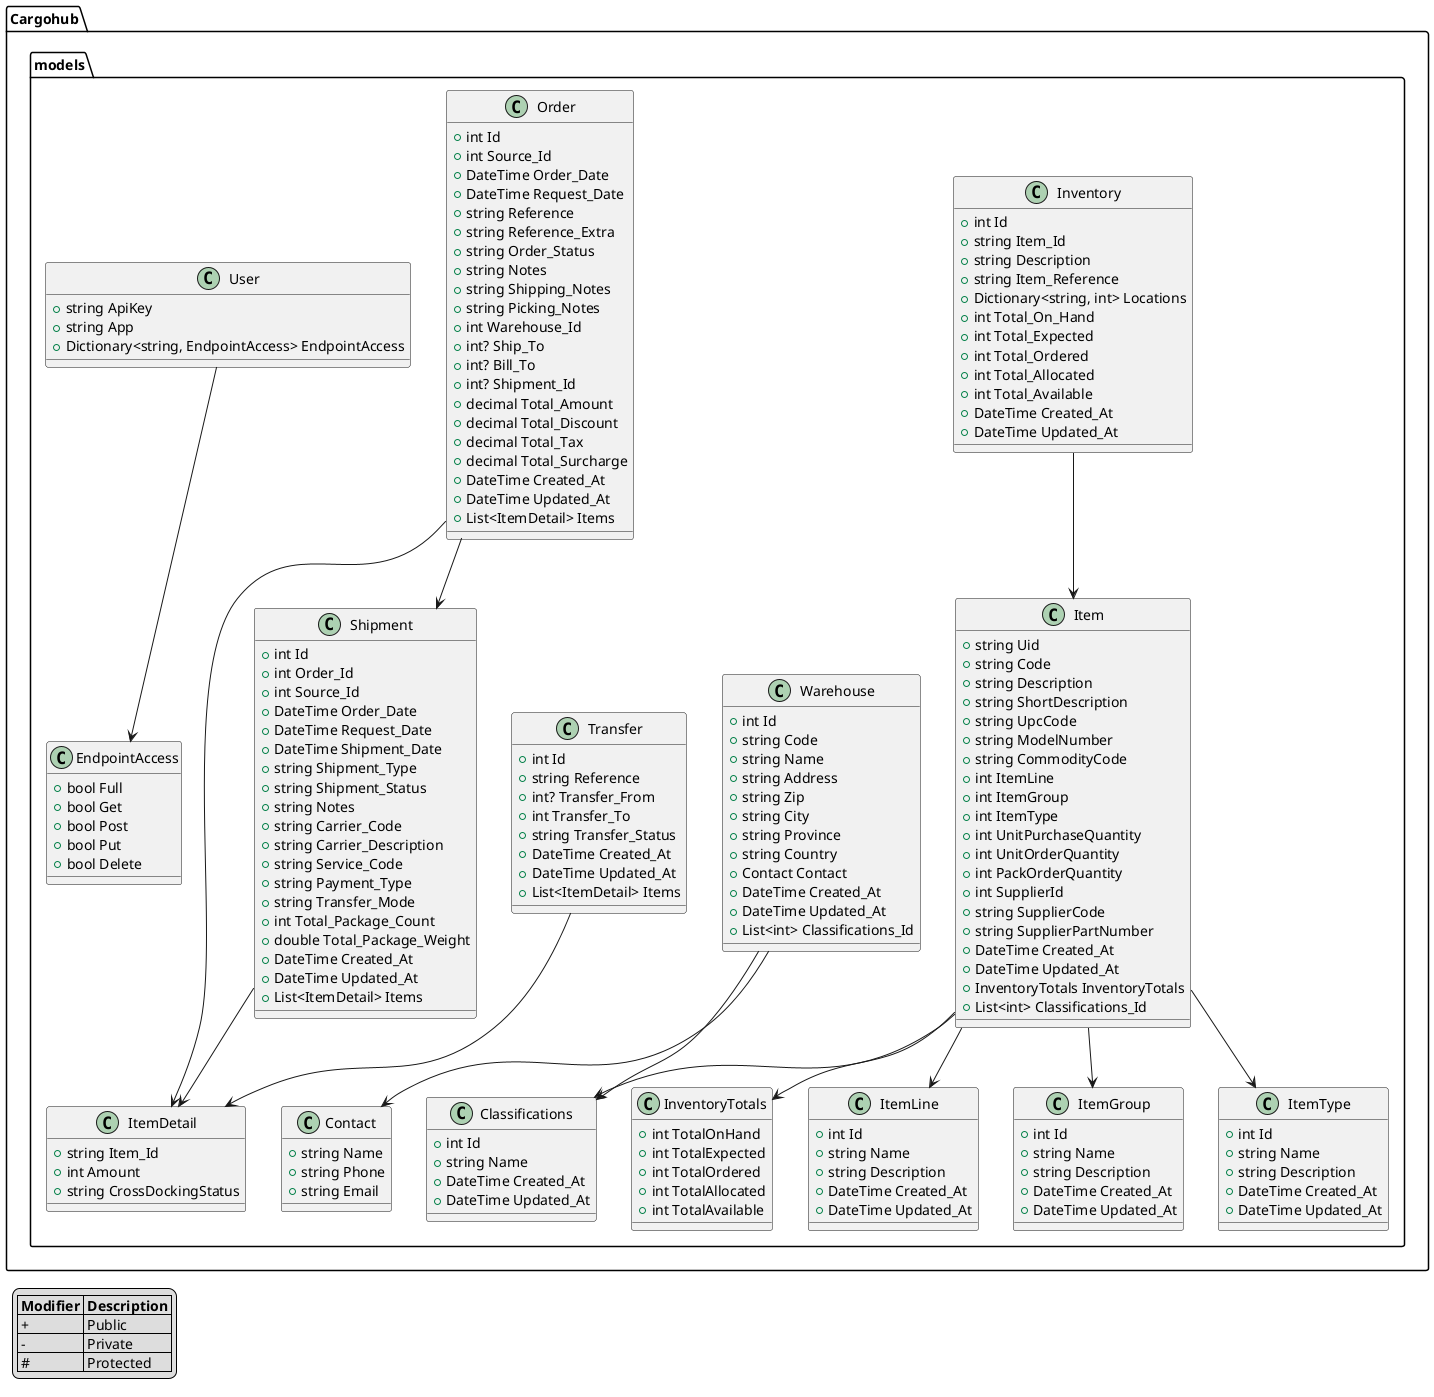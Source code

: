 @startuml

' Legend
legend left
|= Modifier |= Description |
| +         | Public       |
| -         | Private      |
| #         | Protected    |
endlegend

package Cargohub.models {
    class Item {
        +string Uid
        +string Code
        +string Description
        +string ShortDescription
        +string UpcCode
        +string ModelNumber
        +string CommodityCode
        +int ItemLine
        +int ItemGroup
        +int ItemType
        +int UnitPurchaseQuantity
        +int UnitOrderQuantity
        +int PackOrderQuantity
        +int SupplierId
        +string SupplierCode
        +string SupplierPartNumber
        +DateTime Created_At
        +DateTime Updated_At
        +InventoryTotals InventoryTotals
        +List<int> Classifications_Id
    }

    class InventoryTotals {
        +int TotalOnHand
        +int TotalExpected
        +int TotalOrdered
        +int TotalAllocated
        +int TotalAvailable
    }

    class ItemLine {
        +int Id
        +string Name
        +string Description
        +DateTime Created_At
        +DateTime Updated_At
    }

    class ItemGroup {
        +int Id
        +string Name
        +string Description
        +DateTime Created_At
        +DateTime Updated_At
    }

    class ItemType {
        +int Id
        +string Name
        +string Description
        +DateTime Created_At
        +DateTime Updated_At
    }

    class Inventory {
        +int Id
        +string Item_Id
        +string Description
        +string Item_Reference
        +Dictionary<string, int> Locations
        +int Total_On_Hand
        +int Total_Expected
        +int Total_Ordered
        +int Total_Allocated
        +int Total_Available
        +DateTime Created_At
        +DateTime Updated_At
    }

    class Warehouse {
        +int Id
        +string Code
        +string Name
        +string Address
        +string Zip
        +string City
        +string Province
        +string Country
        +Contact Contact
        +DateTime Created_At
        +DateTime Updated_At
        +List<int> Classifications_Id
    }

    class Contact {
        +string Name
        +string Phone
        +string Email
    }

    class Transfer {
        +int Id
        +string Reference
        +int? Transfer_From
        +int Transfer_To
        +string Transfer_Status
        +DateTime Created_At
        +DateTime Updated_At
        +List<ItemDetail> Items
    }

    class ItemDetail {
        +string Item_Id
        +int Amount
        +string CrossDockingStatus
    }

    class Shipment {
        +int Id
        +int Order_Id
        +int Source_Id
        +DateTime Order_Date
        +DateTime Request_Date
        +DateTime Shipment_Date
        +string Shipment_Type
        +string Shipment_Status
        +string Notes
        +string Carrier_Code
        +string Carrier_Description
        +string Service_Code
        +string Payment_Type
        +string Transfer_Mode
        +int Total_Package_Count
        +double Total_Package_Weight
        +DateTime Created_At
        +DateTime Updated_At
        +List<ItemDetail> Items
    }

    class Order {
        +int Id
        +int Source_Id
        +DateTime Order_Date
        +DateTime Request_Date
        +string Reference
        +string Reference_Extra
        +string Order_Status
        +string Notes
        +string Shipping_Notes
        +string Picking_Notes
        +int Warehouse_Id
        +int? Ship_To
        +int? Bill_To
        +int? Shipment_Id
        +decimal Total_Amount
        +decimal Total_Discount
        +decimal Total_Tax
        +decimal Total_Surcharge
        +DateTime Created_At
        +DateTime Updated_At
        +List<ItemDetail> Items
    }

    class Classifications {
        +int Id
        +string Name
        +DateTime Created_At
        +DateTime Updated_At
    }

    class User {
        +string ApiKey
        +string App
        +Dictionary<string, EndpointAccess> EndpointAccess
    }

    class EndpointAccess {
        +bool Full
        +bool Get
        +bool Post
        +bool Put
        +bool Delete
    }
}

Item --> InventoryTotals
Item --> ItemLine
Item --> ItemGroup
Item --> ItemType
Item --> Classifications
Inventory --> Item
Warehouse --> Contact
Warehouse --> Classifications
Transfer --> ItemDetail
Shipment --> ItemDetail
Order --> ItemDetail
Order --> Shipment
User --> EndpointAccess

@enduml